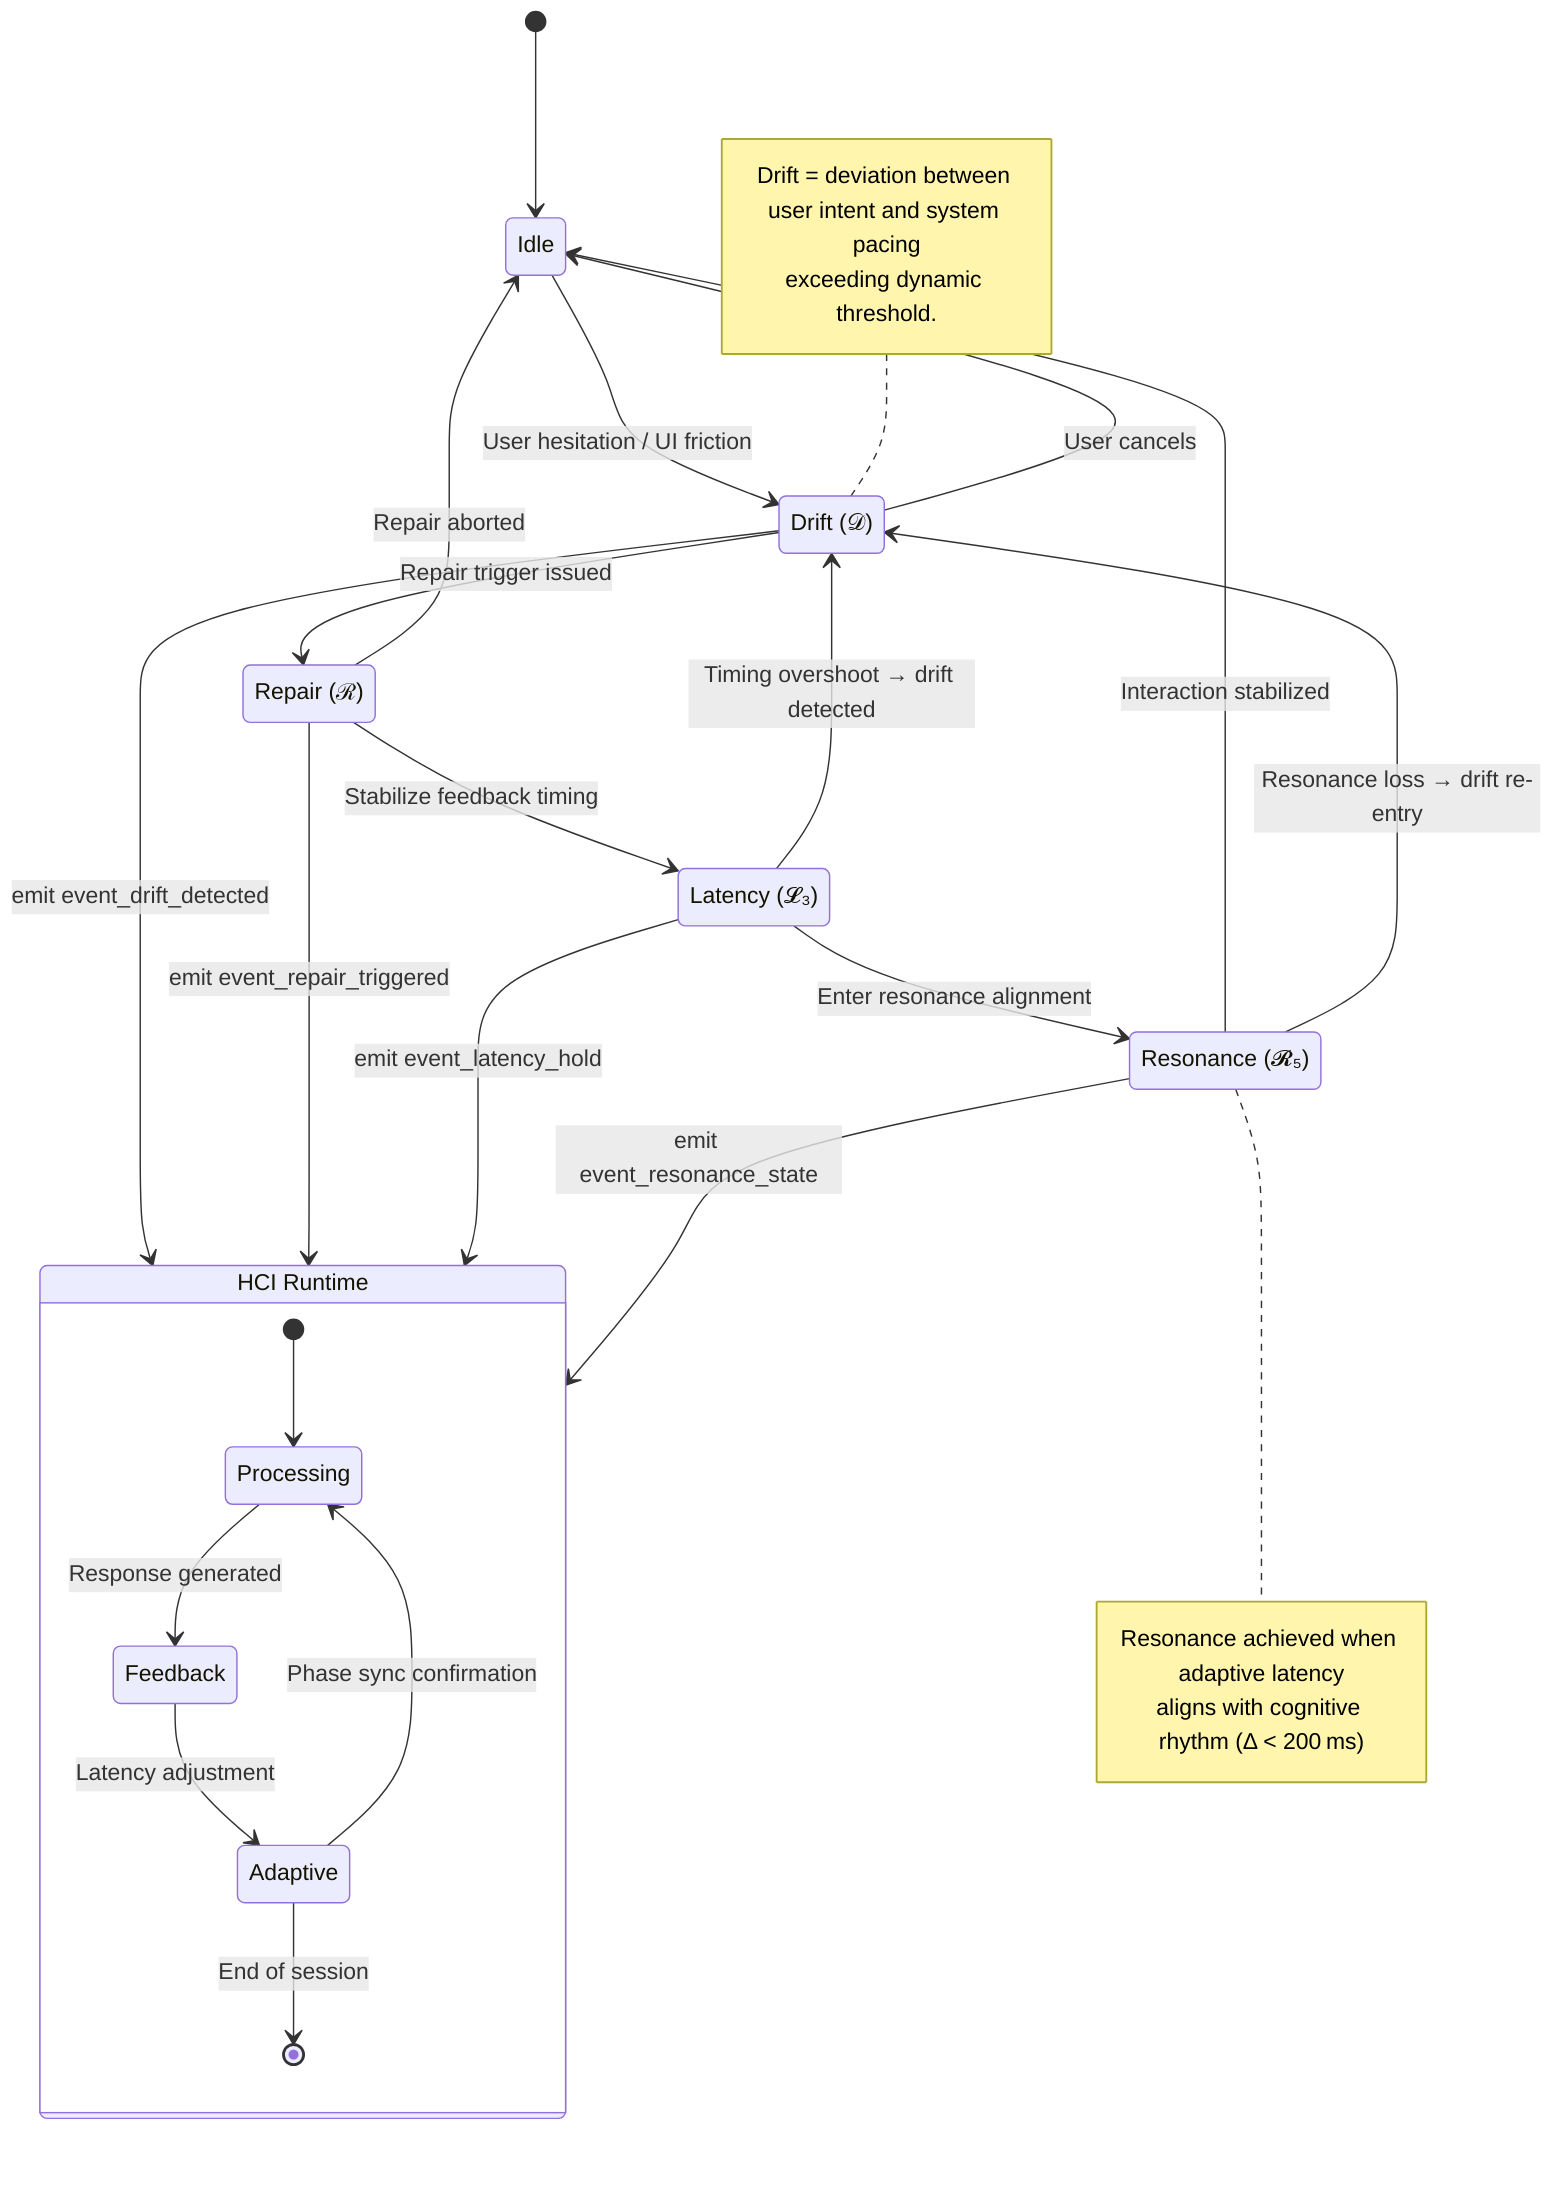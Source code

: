 %% PLD Bridge Hub — Sync State Diagram
%% File: _templates/sync_state_diagram.mmd

stateDiagram-v2
    [*] --> Idle

    state "Drift (𝒟)" as D
    state "Repair (ℛ)" as R
    state "Latency (𝓛₃)" as L3
    state "Resonance (𝓡₅)" as R5

    Idle --> D: User hesitation / UI friction
    D --> R: Repair trigger issued
    R --> L3: Stabilize feedback timing
    L3 --> R5: Enter resonance alignment
    R5 --> Idle: Interaction stabilized

    D --> Idle: User cancels
    R --> Idle: Repair aborted
    L3 --> D: Timing overshoot → drift detected
    R5 --> D: Resonance loss → drift re-entry

    state "HCI Runtime" as HCI {
        [*] --> Processing
        Processing --> Feedback: Response generated
        Feedback --> Adaptive: Latency adjustment
        Adaptive --> Processing: Phase sync confirmation
        Adaptive --> [*]: End of session
    }

    D --> HCI: emit event_drift_detected
    R --> HCI: emit event_repair_triggered
    L3 --> HCI: emit event_latency_hold
    R5 --> HCI: emit event_resonance_state

    note right of R5
      Resonance achieved when adaptive latency
      aligns with cognitive rhythm (Δ < 200 ms)
    end note

    note left of D
      Drift = deviation between user intent and system pacing
      exceeding dynamic threshold.
    end note

    classDef drift fill:#fef3c7,stroke:#92400e,stroke-width:1px;
    classDef repair fill:#fee2e2,stroke:#7f1d1d,stroke-width:1px;
    classDef latency fill:#e0f2fe,stroke:#075985,stroke-width:1px;
    classDef resonance fill:#dcfce7,stroke:#14532d,stroke-width:1px;

    class D drift;
    class R repair;
    class L3 latency;
    class R5 resonance;